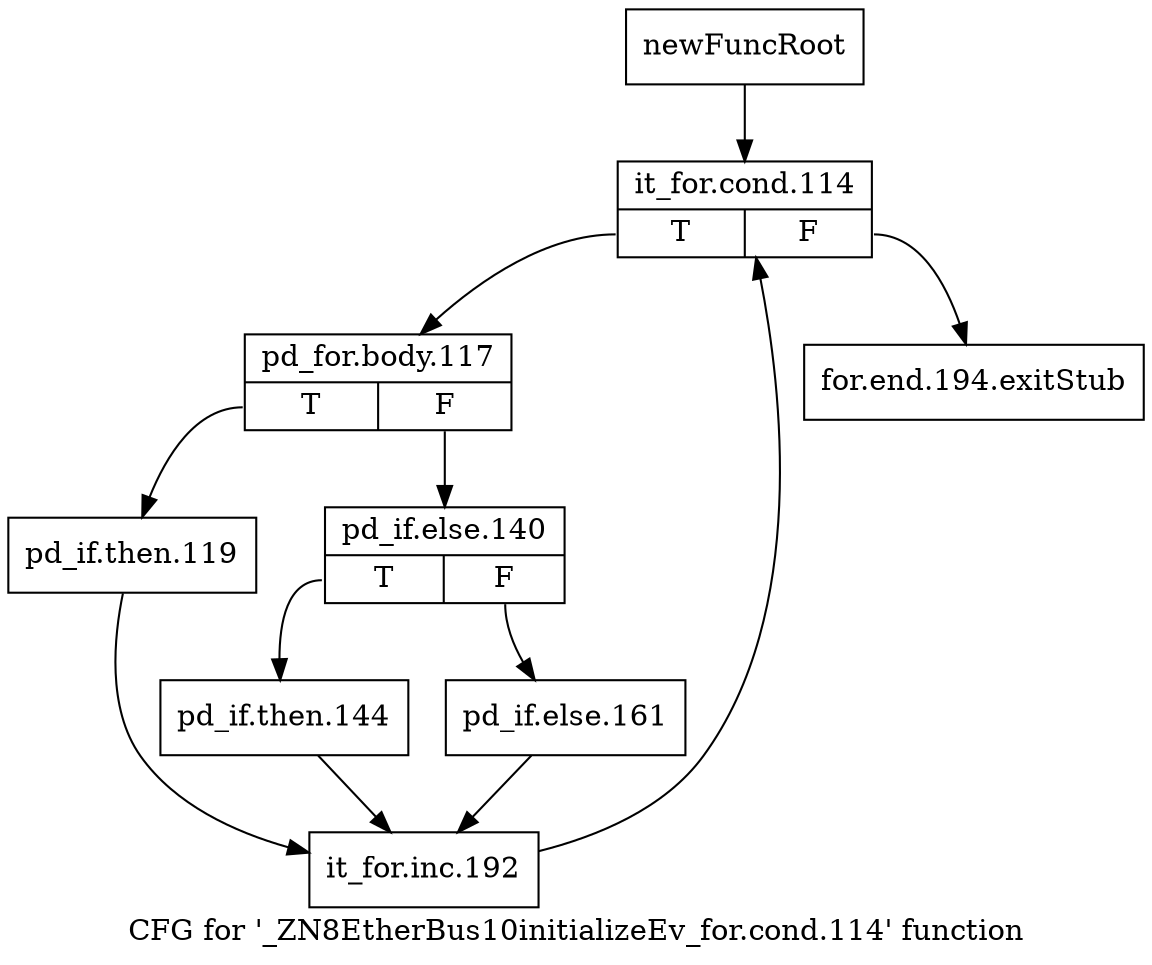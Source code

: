 digraph "CFG for '_ZN8EtherBus10initializeEv_for.cond.114' function" {
	label="CFG for '_ZN8EtherBus10initializeEv_for.cond.114' function";

	Node0x206a390 [shape=record,label="{newFuncRoot}"];
	Node0x206a390 -> Node0x206a7f0;
	Node0x206a7a0 [shape=record,label="{for.end.194.exitStub}"];
	Node0x206a7f0 [shape=record,label="{it_for.cond.114|{<s0>T|<s1>F}}"];
	Node0x206a7f0:s0 -> Node0x206a840;
	Node0x206a7f0:s1 -> Node0x206a7a0;
	Node0x206a840 [shape=record,label="{pd_for.body.117|{<s0>T|<s1>F}}"];
	Node0x206a840:s0 -> Node0x206a980;
	Node0x206a840:s1 -> Node0x206a890;
	Node0x206a890 [shape=record,label="{pd_if.else.140|{<s0>T|<s1>F}}"];
	Node0x206a890:s0 -> Node0x206a930;
	Node0x206a890:s1 -> Node0x206a8e0;
	Node0x206a8e0 [shape=record,label="{pd_if.else.161}"];
	Node0x206a8e0 -> Node0x206a9d0;
	Node0x206a930 [shape=record,label="{pd_if.then.144}"];
	Node0x206a930 -> Node0x206a9d0;
	Node0x206a980 [shape=record,label="{pd_if.then.119}"];
	Node0x206a980 -> Node0x206a9d0;
	Node0x206a9d0 [shape=record,label="{it_for.inc.192}"];
	Node0x206a9d0 -> Node0x206a7f0;
}
